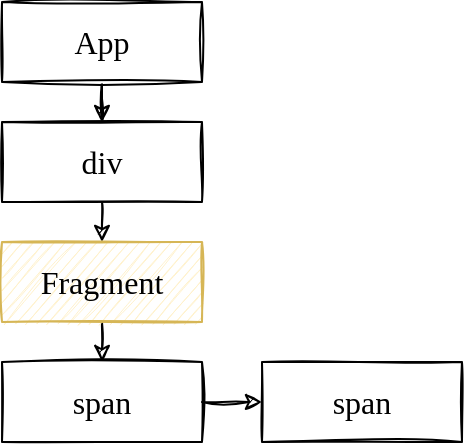 <mxfile version="14.4.2" type="device"><diagram id="jTegrnegkSxlT5_8Gc_9" name="第 1 页"><mxGraphModel dx="1106" dy="995" grid="1" gridSize="10" guides="1" tooltips="1" connect="1" arrows="1" fold="1" page="1" pageScale="1" pageWidth="827" pageHeight="1169" math="0" shadow="0"><root><mxCell id="0"/><mxCell id="1" parent="0"/><mxCell id="iPGVM_zGugYzgvOe5gnt-6" style="edgeStyle=orthogonalEdgeStyle;rounded=0;orthogonalLoop=1;jettySize=auto;html=1;exitX=0.5;exitY=1;exitDx=0;exitDy=0;fontFamily=Comic Sans MS;fontSize=16;sketch=1;" edge="1" parent="1" source="iPGVM_zGugYzgvOe5gnt-1" target="iPGVM_zGugYzgvOe5gnt-2"><mxGeometry relative="1" as="geometry"/></mxCell><mxCell id="iPGVM_zGugYzgvOe5gnt-1" value="App" style="rounded=0;whiteSpace=wrap;html=1;sketch=1;fontSize=16;fontFamily=Comic Sans MS;" vertex="1" parent="1"><mxGeometry x="130" y="260" width="100" height="40" as="geometry"/></mxCell><mxCell id="iPGVM_zGugYzgvOe5gnt-7" style="edgeStyle=orthogonalEdgeStyle;rounded=0;orthogonalLoop=1;jettySize=auto;html=1;exitX=0.5;exitY=1;exitDx=0;exitDy=0;entryX=0.5;entryY=0;entryDx=0;entryDy=0;fontFamily=Comic Sans MS;fontSize=16;sketch=1;" edge="1" parent="1" source="iPGVM_zGugYzgvOe5gnt-2" target="iPGVM_zGugYzgvOe5gnt-3"><mxGeometry relative="1" as="geometry"/></mxCell><mxCell id="iPGVM_zGugYzgvOe5gnt-2" value="div" style="rounded=0;whiteSpace=wrap;html=1;sketch=1;fontSize=16;fontFamily=Comic Sans MS;" vertex="1" parent="1"><mxGeometry x="130" y="320" width="100" height="40" as="geometry"/></mxCell><mxCell id="iPGVM_zGugYzgvOe5gnt-8" style="edgeStyle=orthogonalEdgeStyle;rounded=0;orthogonalLoop=1;jettySize=auto;html=1;exitX=0.5;exitY=1;exitDx=0;exitDy=0;entryX=0.5;entryY=0;entryDx=0;entryDy=0;fontFamily=Comic Sans MS;fontSize=16;sketch=1;" edge="1" parent="1" source="iPGVM_zGugYzgvOe5gnt-3" target="iPGVM_zGugYzgvOe5gnt-4"><mxGeometry relative="1" as="geometry"/></mxCell><mxCell id="iPGVM_zGugYzgvOe5gnt-3" value="Fragment" style="rounded=0;whiteSpace=wrap;html=1;sketch=1;fontSize=16;fontFamily=Comic Sans MS;fillColor=#fff2cc;strokeColor=#d6b656;" vertex="1" parent="1"><mxGeometry x="130" y="380" width="100" height="40" as="geometry"/></mxCell><mxCell id="iPGVM_zGugYzgvOe5gnt-9" style="edgeStyle=orthogonalEdgeStyle;rounded=0;orthogonalLoop=1;jettySize=auto;html=1;exitX=1;exitY=0.5;exitDx=0;exitDy=0;entryX=0;entryY=0.5;entryDx=0;entryDy=0;fontFamily=Comic Sans MS;fontSize=16;sketch=1;" edge="1" parent="1" source="iPGVM_zGugYzgvOe5gnt-4" target="iPGVM_zGugYzgvOe5gnt-5"><mxGeometry relative="1" as="geometry"/></mxCell><mxCell id="iPGVM_zGugYzgvOe5gnt-4" value="span" style="rounded=0;whiteSpace=wrap;html=1;sketch=1;fontSize=16;fontFamily=Comic Sans MS;" vertex="1" parent="1"><mxGeometry x="130" y="440" width="100" height="40" as="geometry"/></mxCell><mxCell id="iPGVM_zGugYzgvOe5gnt-5" value="span" style="rounded=0;whiteSpace=wrap;html=1;sketch=1;fontSize=16;fontFamily=Comic Sans MS;" vertex="1" parent="1"><mxGeometry x="260" y="440" width="100" height="40" as="geometry"/></mxCell></root></mxGraphModel></diagram></mxfile>